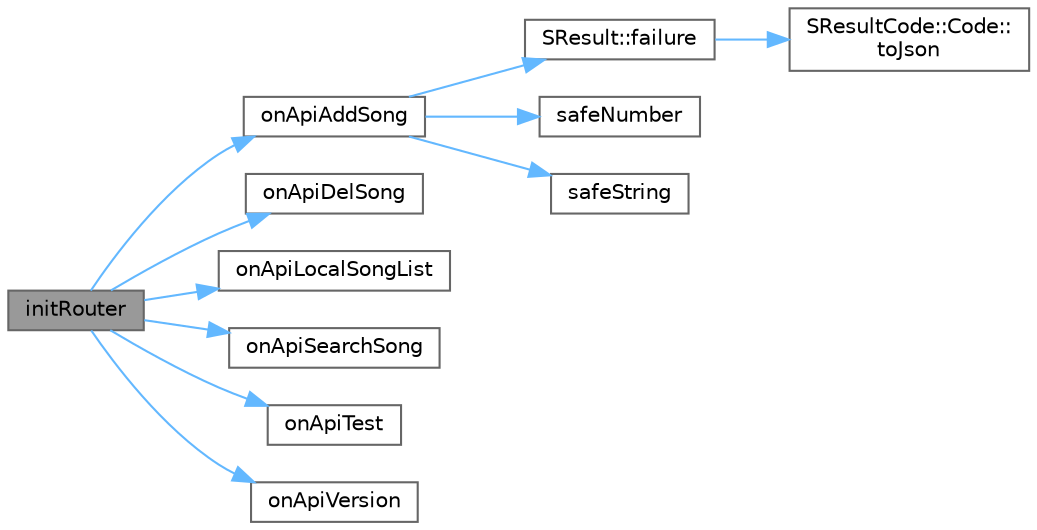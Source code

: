 digraph "initRouter"
{
 // LATEX_PDF_SIZE
  bgcolor="transparent";
  edge [fontname=Helvetica,fontsize=10,labelfontname=Helvetica,labelfontsize=10];
  node [fontname=Helvetica,fontsize=10,shape=box,height=0.2,width=0.4];
  rankdir="LR";
  Node1 [id="Node000001",label="initRouter",height=0.2,width=0.4,color="gray40", fillcolor="grey60", style="filled", fontcolor="black",tooltip="初始化路由。"];
  Node1 -> Node2 [id="edge1_Node000001_Node000002",color="steelblue1",style="solid",tooltip=" "];
  Node2 [id="Node000002",label="onApiAddSong",height=0.2,width=0.4,color="grey40", fillcolor="white", style="filled",URL="$class_server.html#a895033ee5b0217df3f2af999f76c6da1",tooltip="处理添加歌曲 API。"];
  Node2 -> Node3 [id="edge2_Node000002_Node000003",color="steelblue1",style="solid",tooltip=" "];
  Node3 [id="Node000003",label="SResult::failure",height=0.2,width=0.4,color="grey40", fillcolor="white", style="filled",URL="$class_s_result.html#a8615f9f2cf33875c2b4ec8312b4ed7f2",tooltip="生成失败结果"];
  Node3 -> Node4 [id="edge3_Node000003_Node000004",color="steelblue1",style="solid",tooltip=" "];
  Node4 [id="Node000004",label="SResultCode::Code::\ltoJson",height=0.2,width=0.4,color="grey40", fillcolor="white", style="filled",URL="$struct_s_result_code_1_1_code.html#a1539e7b7f1a160380f014dda080a5686",tooltip="转换为 JSON 格式"];
  Node2 -> Node5 [id="edge4_Node000002_Node000005",color="steelblue1",style="solid",tooltip=" "];
  Node5 [id="Node000005",label="safeNumber",height=0.2,width=0.4,color="grey40", fillcolor="white", style="filled",URL="$class_server.html#a68989f19f3d7c7e92e3b03a80bb1c3a7",tooltip="安全处理数值类型。"];
  Node2 -> Node6 [id="edge5_Node000002_Node000006",color="steelblue1",style="solid",tooltip=" "];
  Node6 [id="Node000006",label="safeString",height=0.2,width=0.4,color="grey40", fillcolor="white", style="filled",URL="$class_server.html#a214d4a7bff4f1498bf2677710adb4457",tooltip="安全处理字符串，防止 SQL 注入。"];
  Node1 -> Node7 [id="edge6_Node000001_Node000007",color="steelblue1",style="solid",tooltip=" "];
  Node7 [id="Node000007",label="onApiDelSong",height=0.2,width=0.4,color="grey40", fillcolor="white", style="filled",URL="$class_server.html#ae4ef7290bce7ddf38cee4ce44673f738",tooltip="处理删除歌曲 API。"];
  Node1 -> Node8 [id="edge7_Node000001_Node000008",color="steelblue1",style="solid",tooltip=" "];
  Node8 [id="Node000008",label="onApiLocalSongList",height=0.2,width=0.4,color="grey40", fillcolor="white", style="filled",URL="$class_server.html#a9ead17bfbf93c7c6b95363a9c41245fc",tooltip="处理获取本地歌曲列表 API。"];
  Node1 -> Node9 [id="edge8_Node000001_Node000009",color="steelblue1",style="solid",tooltip=" "];
  Node9 [id="Node000009",label="onApiSearchSong",height=0.2,width=0.4,color="grey40", fillcolor="white", style="filled",URL="$class_server.html#a1b5bd63b228d49d4e93bb28688fbf7c6",tooltip="处理搜索歌曲 API。"];
  Node1 -> Node10 [id="edge9_Node000001_Node000010",color="steelblue1",style="solid",tooltip=" "];
  Node10 [id="Node000010",label="onApiTest",height=0.2,width=0.4,color="grey40", fillcolor="white", style="filled",URL="$class_server.html#a37370bb4bbd7d3613a341b112dda15be",tooltip="处理测试 API。"];
  Node1 -> Node11 [id="edge10_Node000001_Node000011",color="steelblue1",style="solid",tooltip=" "];
  Node11 [id="Node000011",label="onApiVersion",height=0.2,width=0.4,color="grey40", fillcolor="white", style="filled",URL="$class_server.html#a4fcea6cd7ac7f227f269ad994a05dd35",tooltip="处理版本 API。"];
}
